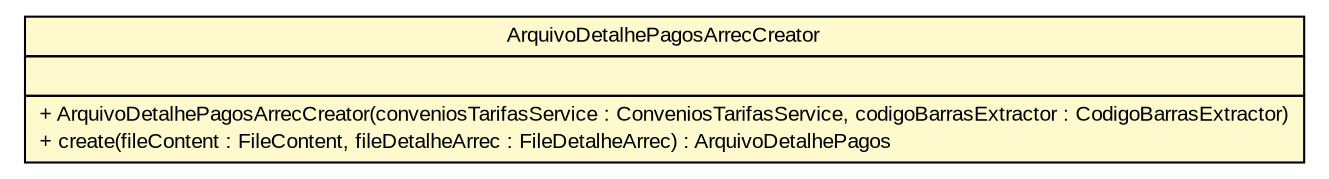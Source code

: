 #!/usr/local/bin/dot
#
# Class diagram 
# Generated by UMLGraph version R5_6 (http://www.umlgraph.org/)
#

digraph G {
	edge [fontname="arial",fontsize=10,labelfontname="arial",labelfontsize=10];
	node [fontname="arial",fontsize=10,shape=plaintext];
	nodesep=0.25;
	ranksep=0.5;
	// br.gov.to.sefaz.arr.processamento.creator.ArquivoDetalhePagosArrecCreator
	c18351 [label=<<table title="br.gov.to.sefaz.arr.processamento.creator.ArquivoDetalhePagosArrecCreator" border="0" cellborder="1" cellspacing="0" cellpadding="2" port="p" bgcolor="lemonChiffon" href="./ArquivoDetalhePagosArrecCreator.html">
		<tr><td><table border="0" cellspacing="0" cellpadding="1">
<tr><td align="center" balign="center"> ArquivoDetalhePagosArrecCreator </td></tr>
		</table></td></tr>
		<tr><td><table border="0" cellspacing="0" cellpadding="1">
<tr><td align="left" balign="left">  </td></tr>
		</table></td></tr>
		<tr><td><table border="0" cellspacing="0" cellpadding="1">
<tr><td align="left" balign="left"> + ArquivoDetalhePagosArrecCreator(conveniosTarifasService : ConveniosTarifasService, codigoBarrasExtractor : CodigoBarrasExtractor) </td></tr>
<tr><td align="left" balign="left"> + create(fileContent : FileContent, fileDetalheArrec : FileDetalheArrec) : ArquivoDetalhePagos </td></tr>
		</table></td></tr>
		</table>>, URL="./ArquivoDetalhePagosArrecCreator.html", fontname="arial", fontcolor="black", fontsize=10.0];
}

